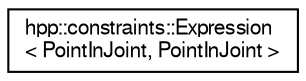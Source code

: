 digraph "Graphical Class Hierarchy"
{
  edge [fontname="FreeSans",fontsize="10",labelfontname="FreeSans",labelfontsize="10"];
  node [fontname="FreeSans",fontsize="10",shape=record];
  rankdir="LR";
  Node1 [label="hpp::constraints::Expression\l\< PointInJoint, PointInJoint \>",height=0.2,width=0.4,color="black", fillcolor="white", style="filled",URL="$a00009.html"];
}
